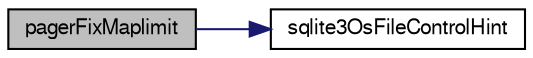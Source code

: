 digraph "pagerFixMaplimit"
{
  edge [fontname="FreeSans",fontsize="10",labelfontname="FreeSans",labelfontsize="10"];
  node [fontname="FreeSans",fontsize="10",shape=record];
  rankdir="LR";
  Node200494 [label="pagerFixMaplimit",height=0.2,width=0.4,color="black", fillcolor="grey75", style="filled", fontcolor="black"];
  Node200494 -> Node200495 [color="midnightblue",fontsize="10",style="solid",fontname="FreeSans"];
  Node200495 [label="sqlite3OsFileControlHint",height=0.2,width=0.4,color="black", fillcolor="white", style="filled",URL="$sqlite3_8c.html#a63d0693fc056b088572daedace58e82f"];
}
